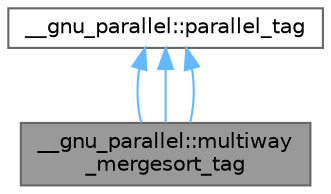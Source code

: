 digraph "__gnu_parallel::multiway_mergesort_tag"
{
 // LATEX_PDF_SIZE
  bgcolor="transparent";
  edge [fontname=Helvetica,fontsize=10,labelfontname=Helvetica,labelfontsize=10];
  node [fontname=Helvetica,fontsize=10,shape=box,height=0.2,width=0.4];
  Node1 [id="Node000001",label="__gnu_parallel::multiway\l_mergesort_tag",height=0.2,width=0.4,color="gray40", fillcolor="grey60", style="filled", fontcolor="black",tooltip="Forces parallel sorting using multiway mergesort at compile time."];
  Node2 -> Node1 [id="edge7_Node000001_Node000002",dir="back",color="steelblue1",style="solid",tooltip=" "];
  Node2 [id="Node000002",label="__gnu_parallel::parallel_tag",height=0.2,width=0.4,color="gray40", fillcolor="white", style="filled",URL="$struct____gnu__parallel_1_1parallel__tag.html",tooltip="Recommends parallel execution at compile time, optionally using a user-specified number of threads."];
  Node2 -> Node1 [id="edge8_Node000001_Node000002",dir="back",color="steelblue1",style="solid",tooltip=" "];
  Node2 -> Node1 [id="edge9_Node000001_Node000002",dir="back",color="steelblue1",style="solid",tooltip=" "];
}
